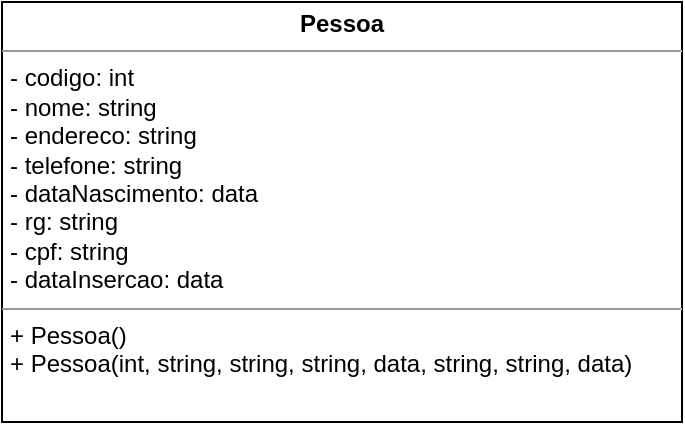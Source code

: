 <mxfile version="21.6.9" type="device">
  <diagram name="Página-1" id="_aOqSf5KwBS-X8Q7JuD4">
    <mxGraphModel dx="880" dy="478" grid="1" gridSize="10" guides="1" tooltips="1" connect="1" arrows="1" fold="1" page="1" pageScale="1" pageWidth="827" pageHeight="1169" background="none" math="0" shadow="0">
      <root>
        <mxCell id="0" />
        <mxCell id="1" parent="0" />
        <mxCell id="45DK0aKbGFO6ye__gWAw-2" value="&lt;p style=&quot;margin:0px;margin-top:4px;text-align:center;&quot;&gt;&lt;b&gt;Pessoa&lt;/b&gt;&lt;/p&gt;&lt;hr size=&quot;1&quot;&gt;&lt;p style=&quot;margin:0px;margin-left:4px;&quot;&gt;- codigo: int&lt;/p&gt;&lt;p style=&quot;margin:0px;margin-left:4px;&quot;&gt;- nome: string&lt;/p&gt;&lt;p style=&quot;margin:0px;margin-left:4px;&quot;&gt;- endereco: string&lt;/p&gt;&lt;p style=&quot;margin:0px;margin-left:4px;&quot;&gt;- telefone: string&lt;/p&gt;&lt;p style=&quot;margin:0px;margin-left:4px;&quot;&gt;- dataNascimento: data&lt;/p&gt;&lt;p style=&quot;margin:0px;margin-left:4px;&quot;&gt;- rg: string&lt;/p&gt;&lt;p style=&quot;margin:0px;margin-left:4px;&quot;&gt;- cpf: string&lt;/p&gt;&lt;p style=&quot;margin:0px;margin-left:4px;&quot;&gt;- dataInsercao: data&lt;/p&gt;&lt;hr size=&quot;1&quot;&gt;&lt;p style=&quot;margin:0px;margin-left:4px;&quot;&gt;+ Pessoa()&lt;/p&gt;&lt;p style=&quot;margin:0px;margin-left:4px;&quot;&gt;+ Pessoa(int, string, string, string, data, string, string, data)&lt;/p&gt;" style="verticalAlign=top;align=left;overflow=fill;fontSize=12;fontFamily=Helvetica;html=1;whiteSpace=wrap;" vertex="1" parent="1">
          <mxGeometry x="70" y="100" width="340" height="210" as="geometry" />
        </mxCell>
      </root>
    </mxGraphModel>
  </diagram>
</mxfile>
